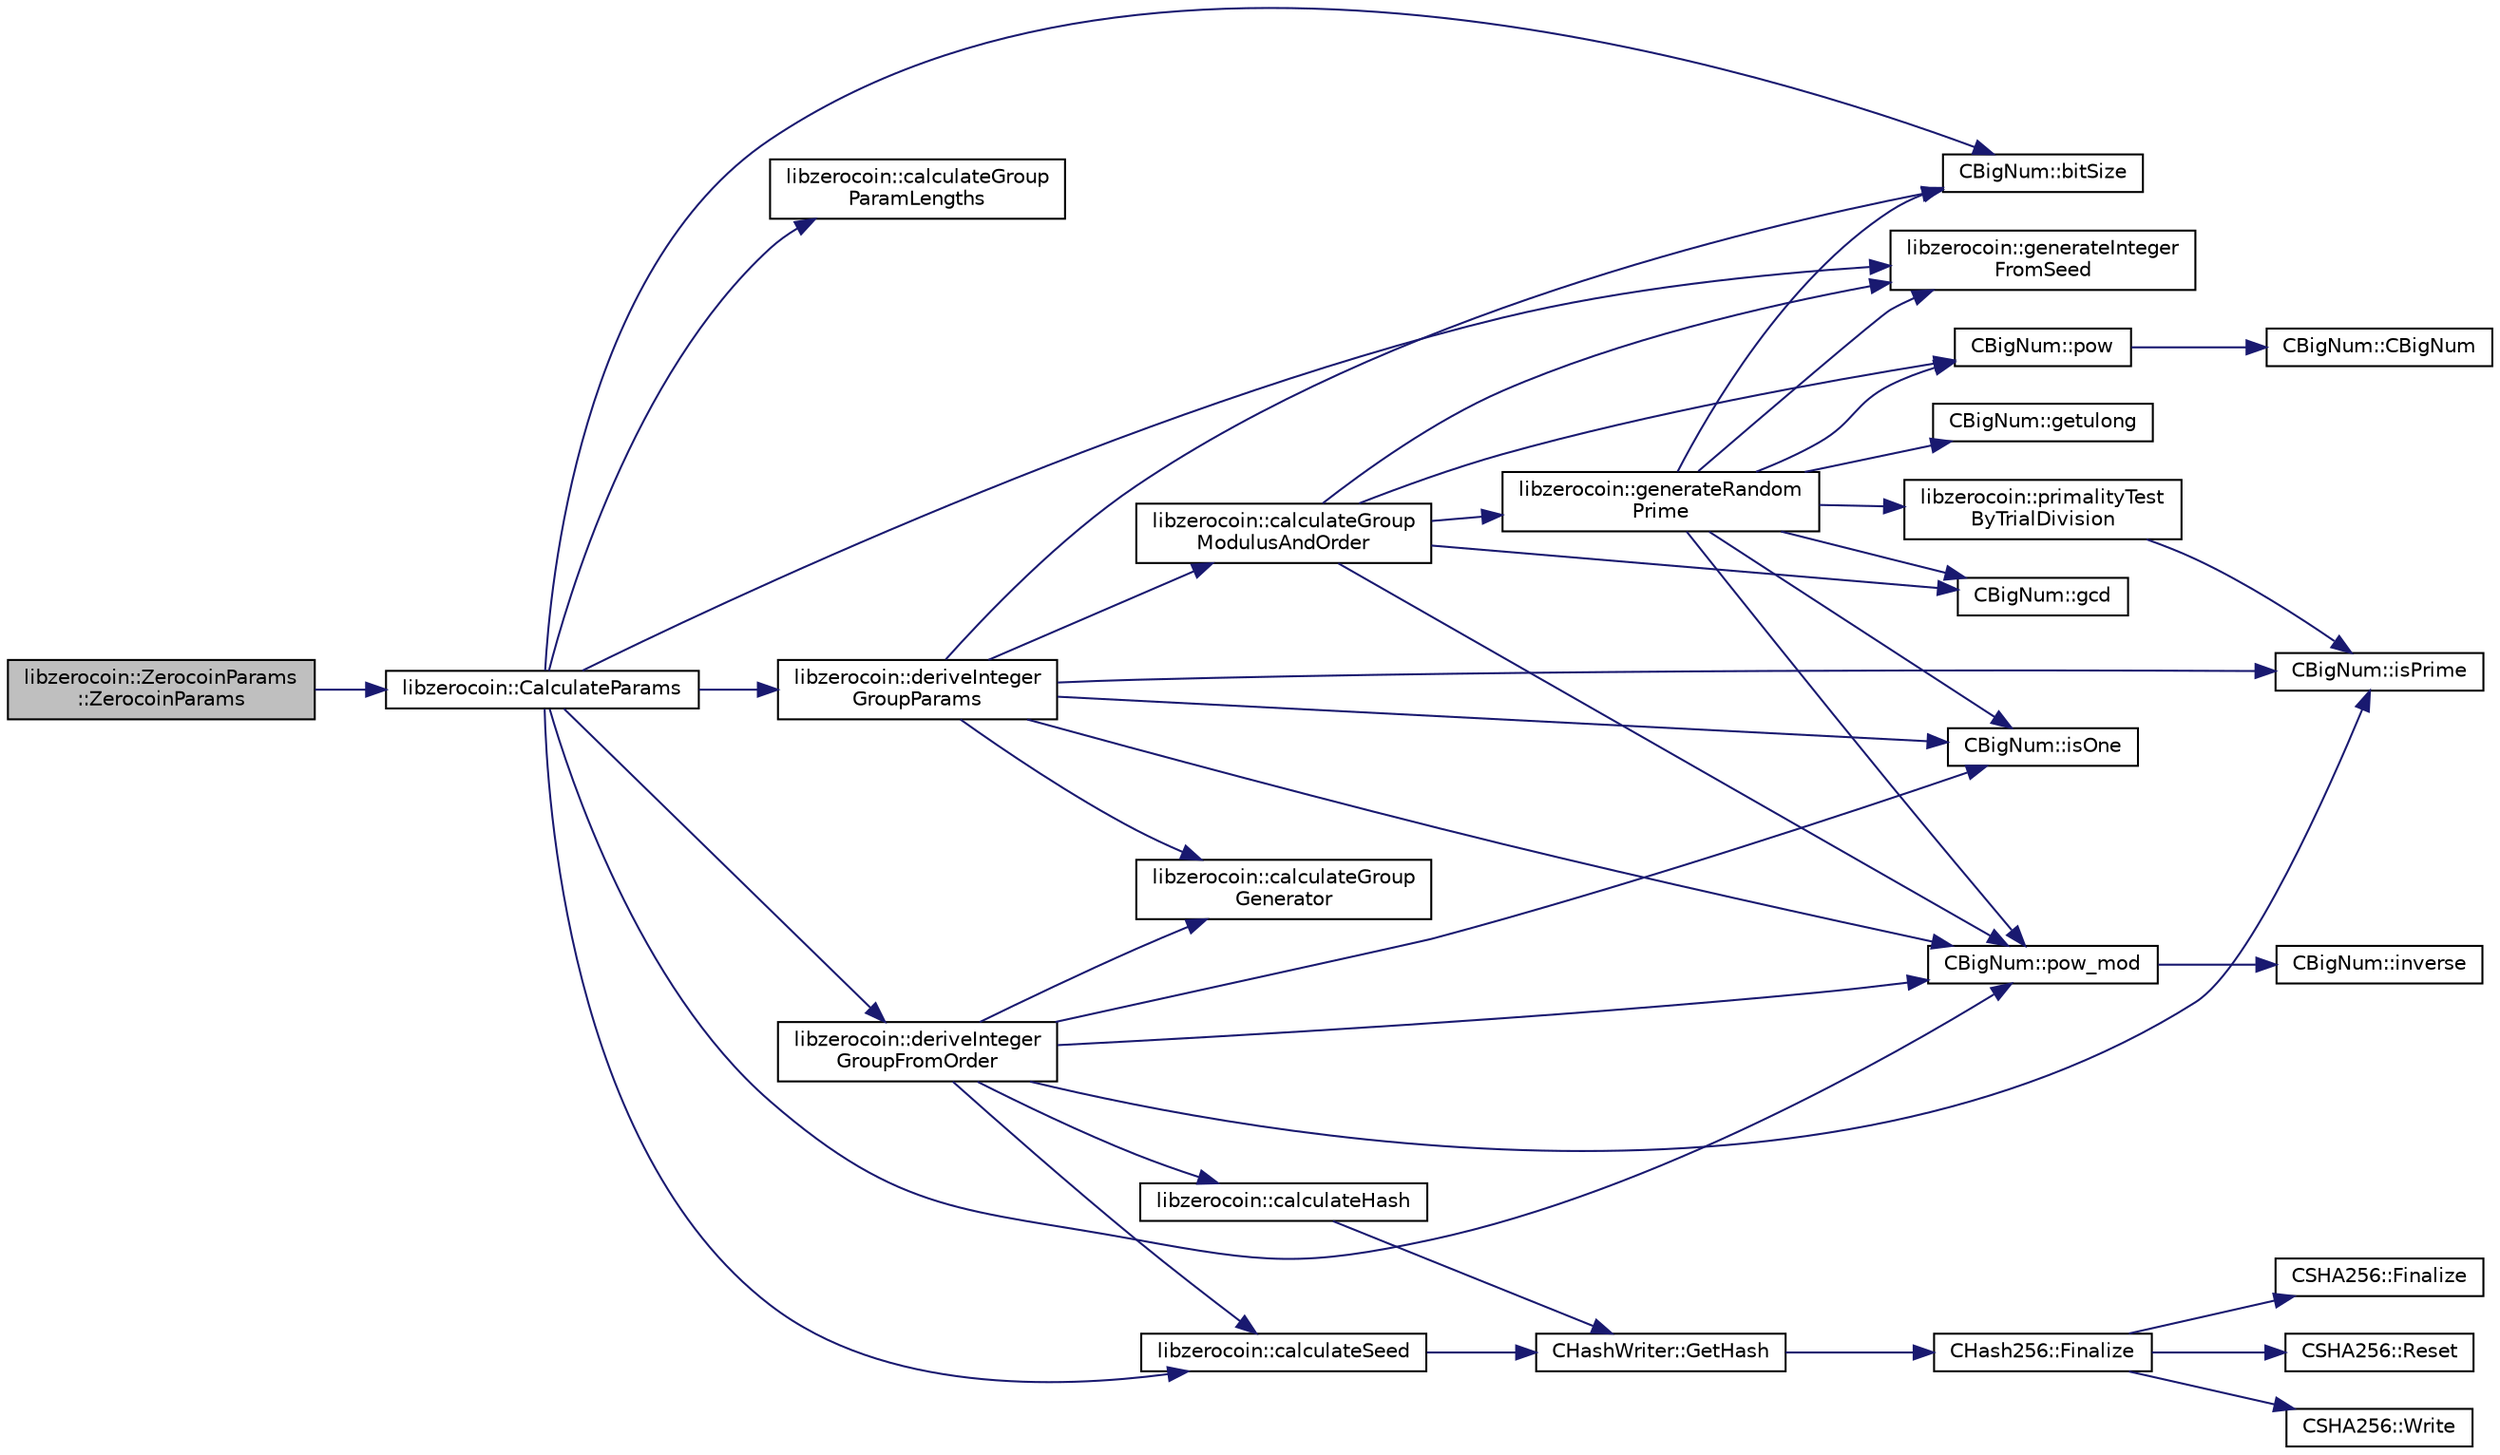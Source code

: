 digraph "libzerocoin::ZerocoinParams::ZerocoinParams"
{
  edge [fontname="Helvetica",fontsize="10",labelfontname="Helvetica",labelfontsize="10"];
  node [fontname="Helvetica",fontsize="10",shape=record];
  rankdir="LR";
  Node0 [label="libzerocoin::ZerocoinParams\l::ZerocoinParams",height=0.2,width=0.4,color="black", fillcolor="grey75", style="filled", fontcolor="black"];
  Node0 -> Node1 [color="midnightblue",fontsize="10",style="solid",fontname="Helvetica"];
  Node1 [label="libzerocoin::CalculateParams",height=0.2,width=0.4,color="black", fillcolor="white", style="filled",URL="$namespacelibzerocoin.html#a6304d284cf7c81d9598ea68f3c5a81df",tooltip="Fill in a set of Zerocoin parameters from a modulus \"N\". "];
  Node1 -> Node2 [color="midnightblue",fontsize="10",style="solid",fontname="Helvetica"];
  Node2 [label="CBigNum::bitSize",height=0.2,width=0.4,color="black", fillcolor="white", style="filled",URL="$class_c_big_num.html#ab4b035b81263dcba7b996997ecdcea8d",tooltip="Returns the size in bits of the underlying bignum. "];
  Node1 -> Node3 [color="midnightblue",fontsize="10",style="solid",fontname="Helvetica"];
  Node3 [label="libzerocoin::calculateGroup\lParamLengths",height=0.2,width=0.4,color="black", fillcolor="white", style="filled",URL="$namespacelibzerocoin.html#af84d8d406285f665c4e8c60443a57c97",tooltip="Calculate field/group parameter sizes based on a security level. "];
  Node1 -> Node4 [color="midnightblue",fontsize="10",style="solid",fontname="Helvetica"];
  Node4 [label="libzerocoin::deriveInteger\lGroupParams",height=0.2,width=0.4,color="black", fillcolor="white", style="filled",URL="$namespacelibzerocoin.html#a104c1a4d313174893b0de7595bfa7baa",tooltip="Deterministically compute a set of group parameters using NIST procedures. "];
  Node4 -> Node5 [color="midnightblue",fontsize="10",style="solid",fontname="Helvetica"];
  Node5 [label="libzerocoin::calculateGroup\lModulusAndOrder",height=0.2,width=0.4,color="black", fillcolor="white", style="filled",URL="$namespacelibzerocoin.html#ae993b839bf47f3e64151b39abd3a5c08",tooltip="Deterministically compute a group description using NIST procedures. "];
  Node5 -> Node6 [color="midnightblue",fontsize="10",style="solid",fontname="Helvetica"];
  Node6 [label="libzerocoin::generateRandom\lPrime",height=0.2,width=0.4,color="black", fillcolor="white", style="filled",URL="$namespacelibzerocoin.html#a2099b8bbbed1501554a9be21e74b9254",tooltip="Deterministically compute a random prime number. "];
  Node6 -> Node7 [color="midnightblue",fontsize="10",style="solid",fontname="Helvetica"];
  Node7 [label="libzerocoin::generateInteger\lFromSeed",height=0.2,width=0.4,color="black", fillcolor="white", style="filled",URL="$namespacelibzerocoin.html#a6f07f95c6873008f19659311147e7a41"];
  Node6 -> Node8 [color="midnightblue",fontsize="10",style="solid",fontname="Helvetica"];
  Node8 [label="CBigNum::getulong",height=0.2,width=0.4,color="black", fillcolor="white", style="filled",URL="$class_c_big_num.html#a035dfd4984c0dfb5400e83afa11e0d21"];
  Node6 -> Node9 [color="midnightblue",fontsize="10",style="solid",fontname="Helvetica"];
  Node9 [label="libzerocoin::primalityTest\lByTrialDivision",height=0.2,width=0.4,color="black", fillcolor="white", style="filled",URL="$namespacelibzerocoin.html#aeda115c7208be9405f951779ec131494",tooltip="Determines whether a uint32_t is a prime through trial division. "];
  Node9 -> Node10 [color="midnightblue",fontsize="10",style="solid",fontname="Helvetica"];
  Node10 [label="CBigNum::isPrime",height=0.2,width=0.4,color="black", fillcolor="white", style="filled",URL="$class_c_big_num.html#a6d51387c37d74d3c9dfe4fc7aa8affce",tooltip="Miller-Rabin primality test on this element. "];
  Node6 -> Node11 [color="midnightblue",fontsize="10",style="solid",fontname="Helvetica"];
  Node11 [label="CBigNum::pow",height=0.2,width=0.4,color="black", fillcolor="white", style="filled",URL="$class_c_big_num.html#aa8c79c0a8ca34ed34ef315047137ecc7",tooltip="exponentiation with an int. "];
  Node11 -> Node12 [color="midnightblue",fontsize="10",style="solid",fontname="Helvetica"];
  Node12 [label="CBigNum::CBigNum",height=0.2,width=0.4,color="black", fillcolor="white", style="filled",URL="$class_c_big_num.html#a272ed55454635b770e181bddc1a9c071"];
  Node6 -> Node2 [color="midnightblue",fontsize="10",style="solid",fontname="Helvetica"];
  Node6 -> Node13 [color="midnightblue",fontsize="10",style="solid",fontname="Helvetica"];
  Node13 [label="CBigNum::pow_mod",height=0.2,width=0.4,color="black", fillcolor="white", style="filled",URL="$class_c_big_num.html#a949004e3f63921b28b4e245624854289",tooltip="modular exponentiation: this^e mod n "];
  Node13 -> Node14 [color="midnightblue",fontsize="10",style="solid",fontname="Helvetica"];
  Node14 [label="CBigNum::inverse",height=0.2,width=0.4,color="black", fillcolor="white", style="filled",URL="$class_c_big_num.html#ace6cb4447751b27f00139d60dd8ebba4",tooltip="Calculates the inverse of this element mod m. "];
  Node6 -> Node15 [color="midnightblue",fontsize="10",style="solid",fontname="Helvetica"];
  Node15 [label="CBigNum::gcd",height=0.2,width=0.4,color="black", fillcolor="white", style="filled",URL="$class_c_big_num.html#a404a5797d26614e7854947e00d286d36",tooltip="Calculates the greatest common divisor (GCD) of two numbers. "];
  Node6 -> Node16 [color="midnightblue",fontsize="10",style="solid",fontname="Helvetica"];
  Node16 [label="CBigNum::isOne",height=0.2,width=0.4,color="black", fillcolor="white", style="filled",URL="$class_c_big_num.html#a0e237d40f4ea66b930b8136f77fd1349"];
  Node5 -> Node7 [color="midnightblue",fontsize="10",style="solid",fontname="Helvetica"];
  Node5 -> Node11 [color="midnightblue",fontsize="10",style="solid",fontname="Helvetica"];
  Node5 -> Node13 [color="midnightblue",fontsize="10",style="solid",fontname="Helvetica"];
  Node5 -> Node15 [color="midnightblue",fontsize="10",style="solid",fontname="Helvetica"];
  Node4 -> Node17 [color="midnightblue",fontsize="10",style="solid",fontname="Helvetica"];
  Node17 [label="libzerocoin::calculateGroup\lGenerator",height=0.2,width=0.4,color="black", fillcolor="white", style="filled",URL="$namespacelibzerocoin.html#a99d5082673d5c4e4d0f629f986636946",tooltip="Deterministically compute a generator for a given group. "];
  Node4 -> Node2 [color="midnightblue",fontsize="10",style="solid",fontname="Helvetica"];
  Node4 -> Node10 [color="midnightblue",fontsize="10",style="solid",fontname="Helvetica"];
  Node4 -> Node13 [color="midnightblue",fontsize="10",style="solid",fontname="Helvetica"];
  Node4 -> Node16 [color="midnightblue",fontsize="10",style="solid",fontname="Helvetica"];
  Node1 -> Node18 [color="midnightblue",fontsize="10",style="solid",fontname="Helvetica"];
  Node18 [label="libzerocoin::calculateSeed",height=0.2,width=0.4,color="black", fillcolor="white", style="filled",URL="$namespacelibzerocoin.html#af8b666ac58e459ab2faad6df2d001b6c",tooltip="Format a seed string by hashing several values. "];
  Node18 -> Node19 [color="midnightblue",fontsize="10",style="solid",fontname="Helvetica"];
  Node19 [label="CHashWriter::GetHash",height=0.2,width=0.4,color="black", fillcolor="white", style="filled",URL="$class_c_hash_writer.html#ae94a937211502eabf19477630090093a"];
  Node19 -> Node20 [color="midnightblue",fontsize="10",style="solid",fontname="Helvetica"];
  Node20 [label="CHash256::Finalize",height=0.2,width=0.4,color="black", fillcolor="white", style="filled",URL="$class_c_hash256.html#aa8a70c1b7cf24ce7d00240a1131cf4e7"];
  Node20 -> Node21 [color="midnightblue",fontsize="10",style="solid",fontname="Helvetica"];
  Node21 [label="CSHA256::Finalize",height=0.2,width=0.4,color="black", fillcolor="white", style="filled",URL="$class_c_s_h_a256.html#a4259230be0caefa590bc324fc12b9b90"];
  Node20 -> Node22 [color="midnightblue",fontsize="10",style="solid",fontname="Helvetica"];
  Node22 [label="CSHA256::Reset",height=0.2,width=0.4,color="black", fillcolor="white", style="filled",URL="$class_c_s_h_a256.html#a2122395dd5604990eaa0077b43a0e8d4"];
  Node20 -> Node23 [color="midnightblue",fontsize="10",style="solid",fontname="Helvetica"];
  Node23 [label="CSHA256::Write",height=0.2,width=0.4,color="black", fillcolor="white", style="filled",URL="$class_c_s_h_a256.html#a9d7de520a562655da85349372820c883"];
  Node1 -> Node24 [color="midnightblue",fontsize="10",style="solid",fontname="Helvetica"];
  Node24 [label="libzerocoin::deriveInteger\lGroupFromOrder",height=0.2,width=0.4,color="black", fillcolor="white", style="filled",URL="$namespacelibzerocoin.html#a8d4a084866f5f0598e39704cedb96959",tooltip="Deterministically compute a set of group parameters with a specified order. "];
  Node24 -> Node10 [color="midnightblue",fontsize="10",style="solid",fontname="Helvetica"];
  Node24 -> Node18 [color="midnightblue",fontsize="10",style="solid",fontname="Helvetica"];
  Node24 -> Node25 [color="midnightblue",fontsize="10",style="solid",fontname="Helvetica"];
  Node25 [label="libzerocoin::calculateHash",height=0.2,width=0.4,color="black", fillcolor="white", style="filled",URL="$namespacelibzerocoin.html#a2ab9735f14a3fdcdf18e0fd410a6e701"];
  Node25 -> Node19 [color="midnightblue",fontsize="10",style="solid",fontname="Helvetica"];
  Node24 -> Node17 [color="midnightblue",fontsize="10",style="solid",fontname="Helvetica"];
  Node24 -> Node13 [color="midnightblue",fontsize="10",style="solid",fontname="Helvetica"];
  Node24 -> Node16 [color="midnightblue",fontsize="10",style="solid",fontname="Helvetica"];
  Node1 -> Node7 [color="midnightblue",fontsize="10",style="solid",fontname="Helvetica"];
  Node1 -> Node13 [color="midnightblue",fontsize="10",style="solid",fontname="Helvetica"];
}
